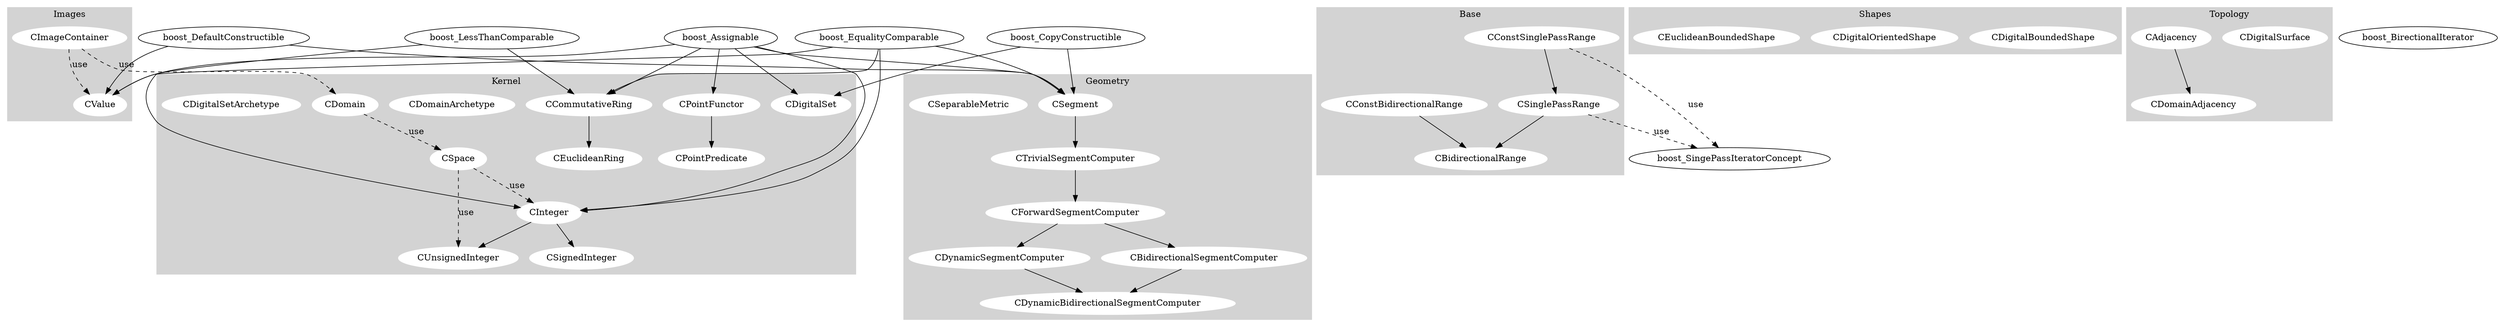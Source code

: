 ### Dot graph of DGtal concepts
# D. Coeurjolly


 
digraph G {

  
	subgraph cluster_0 {
		style=filled;
		color=lightgrey;
		node [style=filled,color=white];
		CPointFunctor -> CPointPredicate;
		CSpace;
		CInteger -> CUnsignedInteger;
		CCommutativeRing -> CEuclideanRing;
		CInteger -> CSignedInteger;
		CDomain;
	
		CDomainArchetype;
		CDigitalSet;
		CDigitalSetArchetype;
		label = "Kernel";
	}

	subgraph cluster_1 {
		style=filled;
		color=lightgrey;
		node [style=filled,color=white];
		CConstSinglePassRange -> CSinglePassRange;
		CSinglePassRange -> CBidirectionalRange;
		CConstBidirectionalRange -> CBidirectionalRange;
		label = "Base";
	}

	subgraph cluster_2 {
	style=filled;
		color=lightgrey;
		node [style=filled,color=white];
		CImageContainer->"CValue" [label="use",style=dashed];

		label="Images";
	}
	
	subgraph cluster_3 {
	  style=filled;
	  color=lightgrey;
	  node [style=filled,color=white];
	  CDigitalBoundedShape;
	  CDigitalOrientedShape;
	  CEuclideanBoundedShape;
	  CEuclideanBoundedShape;
	  
	  label="Shapes";
	}
	
	subgraph cluster_4 {
	  style=filled;
	  color=lightgrey;
	  node [style=filled,color=white];
          
          CDigitalSurface;
          CAdjacency -> CDomainAdjacency; 
          
	  label="Topology";
	}
	subgraph cluster_5 {
	  style=filled;
	  color=lightgrey;
	  node [style=filled,color=white];
               
          CSegment -> CTrivialSegmentComputer -> "CForwardSegmentComputer" ->          CBidirectionalSegmentComputer; 
          "CForwardSegmentComputer" -> CDynamicSegmentComputer;
          CDynamicSegmentComputer -> CDynamicBidirectionalSegmentComputer;
          CBidirectionalSegmentComputer -> CDynamicBidirectionalSegmentComputer;
          CSeparableMetric;
           label="Geometry";
	}
	
  CImageContainer->"CDomain" [label="use",style=dashed];
  CDomain->"CSpace" [label="use",style=dashed];
  CSpace->"CInteger"  [label="use",style=dashed];
  CSpace->"CUnsignedInteger" [label="use",style=dashed];


  "CConstSinglePassRange" -> boost_SingePassIteratorConcept [label="use",style=dashed];
  "CSinglePassRange" -> boost_SingePassIteratorConcept [label="use",style=dashed];
 
  boost_CopyConstructible -> CDigitalSet;
  boost_CopyConstructible -> CSegment;

  boost_DefaultConstructible -> CValue;
  boost_DefaultConstructible -> CSegment;

  boost_Assignable -> CDigitalSet;
  boost_Assignable -> CValue;
  boost_Assignable->CInteger;
  boost_Assignable -> CSegment;
  boost_Assignable -> CCommutativeRing;
  boost_Assignable -> CPointFunctor;
  
   boost_BirectionalIterator;

  boost_EqualityComparable->CInteger;
  boost_EqualityComparable->CValue;
  boost_EqualityComparable->CSegment;
  boost_EqualityComparable->CCommutativeRing;
  boost_LessThanComparable -> CCommutativeRing;
  boost_LessThanComparable->CInteger;
}
